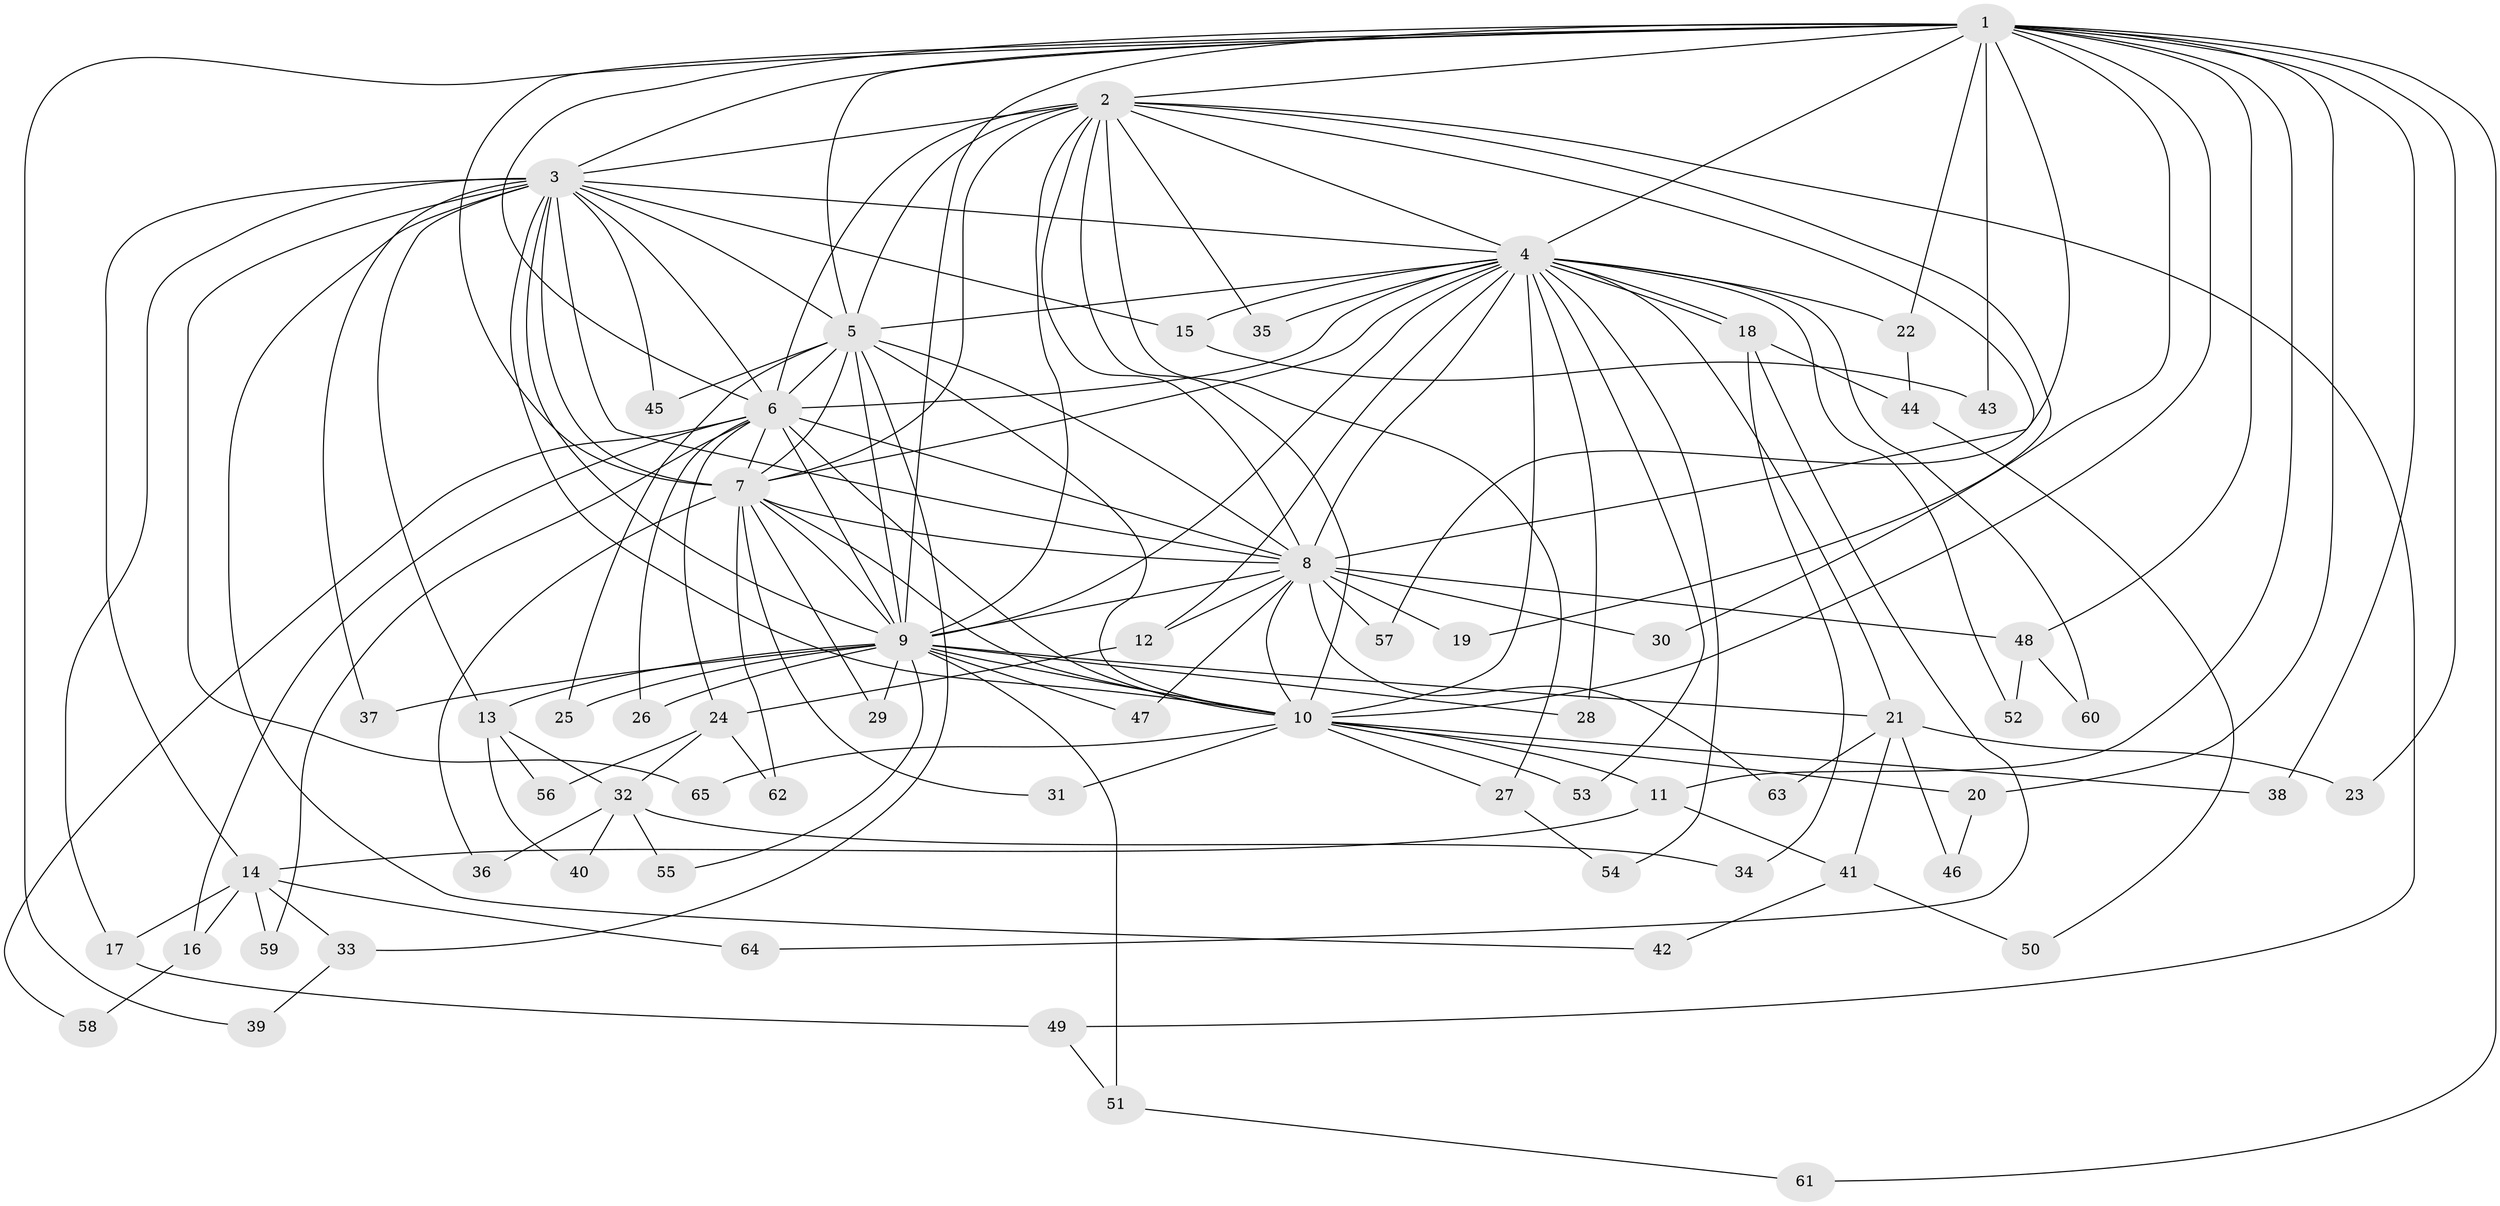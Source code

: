 // coarse degree distribution, {3: 0.3076923076923077, 18: 0.038461538461538464, 12: 0.07692307692307693, 11: 0.11538461538461539, 15: 0.038461538461538464, 4: 0.15384615384615385, 10: 0.038461538461538464, 13: 0.038461538461538464, 2: 0.038461538461538464, 7: 0.038461538461538464, 6: 0.07692307692307693, 14: 0.038461538461538464}
// Generated by graph-tools (version 1.1) at 2025/36/03/04/25 23:36:25]
// undirected, 65 vertices, 155 edges
graph export_dot {
  node [color=gray90,style=filled];
  1;
  2;
  3;
  4;
  5;
  6;
  7;
  8;
  9;
  10;
  11;
  12;
  13;
  14;
  15;
  16;
  17;
  18;
  19;
  20;
  21;
  22;
  23;
  24;
  25;
  26;
  27;
  28;
  29;
  30;
  31;
  32;
  33;
  34;
  35;
  36;
  37;
  38;
  39;
  40;
  41;
  42;
  43;
  44;
  45;
  46;
  47;
  48;
  49;
  50;
  51;
  52;
  53;
  54;
  55;
  56;
  57;
  58;
  59;
  60;
  61;
  62;
  63;
  64;
  65;
  1 -- 2;
  1 -- 3;
  1 -- 4;
  1 -- 5;
  1 -- 6;
  1 -- 7;
  1 -- 8;
  1 -- 9;
  1 -- 10;
  1 -- 11;
  1 -- 20;
  1 -- 22;
  1 -- 23;
  1 -- 30;
  1 -- 38;
  1 -- 39;
  1 -- 43;
  1 -- 48;
  1 -- 61;
  2 -- 3;
  2 -- 4;
  2 -- 5;
  2 -- 6;
  2 -- 7;
  2 -- 8;
  2 -- 9;
  2 -- 10;
  2 -- 19;
  2 -- 27;
  2 -- 35;
  2 -- 49;
  2 -- 57;
  3 -- 4;
  3 -- 5;
  3 -- 6;
  3 -- 7;
  3 -- 8;
  3 -- 9;
  3 -- 10;
  3 -- 13;
  3 -- 14;
  3 -- 15;
  3 -- 17;
  3 -- 37;
  3 -- 42;
  3 -- 45;
  3 -- 65;
  4 -- 5;
  4 -- 6;
  4 -- 7;
  4 -- 8;
  4 -- 9;
  4 -- 10;
  4 -- 12;
  4 -- 15;
  4 -- 18;
  4 -- 18;
  4 -- 21;
  4 -- 22;
  4 -- 28;
  4 -- 35;
  4 -- 52;
  4 -- 53;
  4 -- 54;
  4 -- 60;
  5 -- 6;
  5 -- 7;
  5 -- 8;
  5 -- 9;
  5 -- 10;
  5 -- 25;
  5 -- 33;
  5 -- 45;
  6 -- 7;
  6 -- 8;
  6 -- 9;
  6 -- 10;
  6 -- 16;
  6 -- 24;
  6 -- 26;
  6 -- 58;
  6 -- 59;
  7 -- 8;
  7 -- 9;
  7 -- 10;
  7 -- 29;
  7 -- 31;
  7 -- 36;
  7 -- 62;
  8 -- 9;
  8 -- 10;
  8 -- 12;
  8 -- 19;
  8 -- 30;
  8 -- 47;
  8 -- 48;
  8 -- 57;
  8 -- 63;
  9 -- 10;
  9 -- 13;
  9 -- 21;
  9 -- 25;
  9 -- 26;
  9 -- 28;
  9 -- 29;
  9 -- 37;
  9 -- 47;
  9 -- 51;
  9 -- 55;
  10 -- 11;
  10 -- 20;
  10 -- 27;
  10 -- 31;
  10 -- 38;
  10 -- 53;
  10 -- 65;
  11 -- 14;
  11 -- 41;
  12 -- 24;
  13 -- 32;
  13 -- 40;
  13 -- 56;
  14 -- 16;
  14 -- 17;
  14 -- 33;
  14 -- 59;
  14 -- 64;
  15 -- 43;
  16 -- 58;
  17 -- 49;
  18 -- 34;
  18 -- 44;
  18 -- 64;
  20 -- 46;
  21 -- 23;
  21 -- 41;
  21 -- 46;
  21 -- 63;
  22 -- 44;
  24 -- 32;
  24 -- 56;
  24 -- 62;
  27 -- 54;
  32 -- 34;
  32 -- 36;
  32 -- 40;
  32 -- 55;
  33 -- 39;
  41 -- 42;
  41 -- 50;
  44 -- 50;
  48 -- 52;
  48 -- 60;
  49 -- 51;
  51 -- 61;
}
